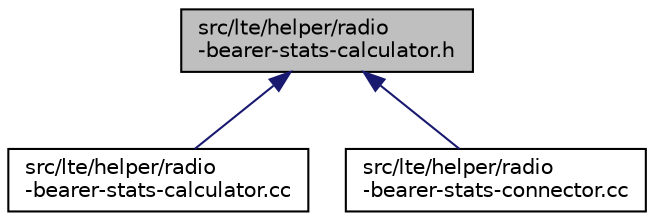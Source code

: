 digraph "src/lte/helper/radio-bearer-stats-calculator.h"
{
 // LATEX_PDF_SIZE
  edge [fontname="Helvetica",fontsize="10",labelfontname="Helvetica",labelfontsize="10"];
  node [fontname="Helvetica",fontsize="10",shape=record];
  Node1 [label="src/lte/helper/radio\l-bearer-stats-calculator.h",height=0.2,width=0.4,color="black", fillcolor="grey75", style="filled", fontcolor="black",tooltip=" "];
  Node1 -> Node2 [dir="back",color="midnightblue",fontsize="10",style="solid",fontname="Helvetica"];
  Node2 [label="src/lte/helper/radio\l-bearer-stats-calculator.cc",height=0.2,width=0.4,color="black", fillcolor="white", style="filled",URL="$radio-bearer-stats-calculator_8cc.html",tooltip=" "];
  Node1 -> Node3 [dir="back",color="midnightblue",fontsize="10",style="solid",fontname="Helvetica"];
  Node3 [label="src/lte/helper/radio\l-bearer-stats-connector.cc",height=0.2,width=0.4,color="black", fillcolor="white", style="filled",URL="$radio-bearer-stats-connector_8cc.html",tooltip=" "];
}
